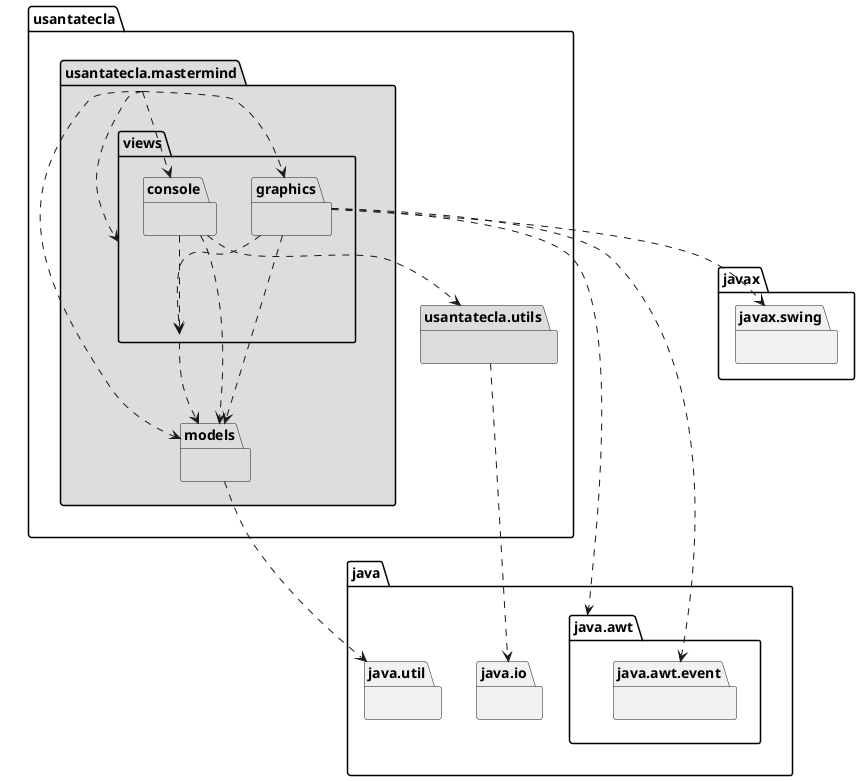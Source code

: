 @startuml arquitectura
package usantatecla.mastermind #DDDDDD { }
usantatecla.mastermind ..> usantatecla.mastermind.views
usantatecla.mastermind ..> usantatecla.mastermind.models
usantatecla.mastermind ..> usantatecla.mastermind.views.console
usantatecla.mastermind ..> usantatecla.mastermind.views.graphics

package usantatecla.mastermind.models #DDDDDD { }
package java.util{ }
usantatecla.mastermind.models .down.> java.util

package usantatecla.utils #DDDDDD { }
package java.io{ }
usantatecla.utils .down.> java.io

package usantatecla.mastermind.views #DDDDDD { }
usantatecla.mastermind.views .down.> usantatecla.mastermind.models

package usantatecla.mastermind.views.console #DDDDDD { }
usantatecla.mastermind.views.console .down.> usantatecla.mastermind.views
usantatecla.mastermind.views.console .down.> usantatecla.mastermind.models
usantatecla.mastermind.views.console .down.> usantatecla.utils

package usantatecla.mastermind.views.graphics #DDDDDD { }
package java.awt{ }
usantatecla.mastermind.views.graphics .down.> java.awt
package java.awt.event{ }
usantatecla.mastermind.views.graphics .down.> java.awt.event
usantatecla.mastermind.views.graphics .down.> usantatecla.mastermind.views
usantatecla.mastermind.views.graphics .down.> usantatecla.mastermind.models
package javax.swing{ }
usantatecla.mastermind.views.graphics .down.> javax.swing

@enduml
